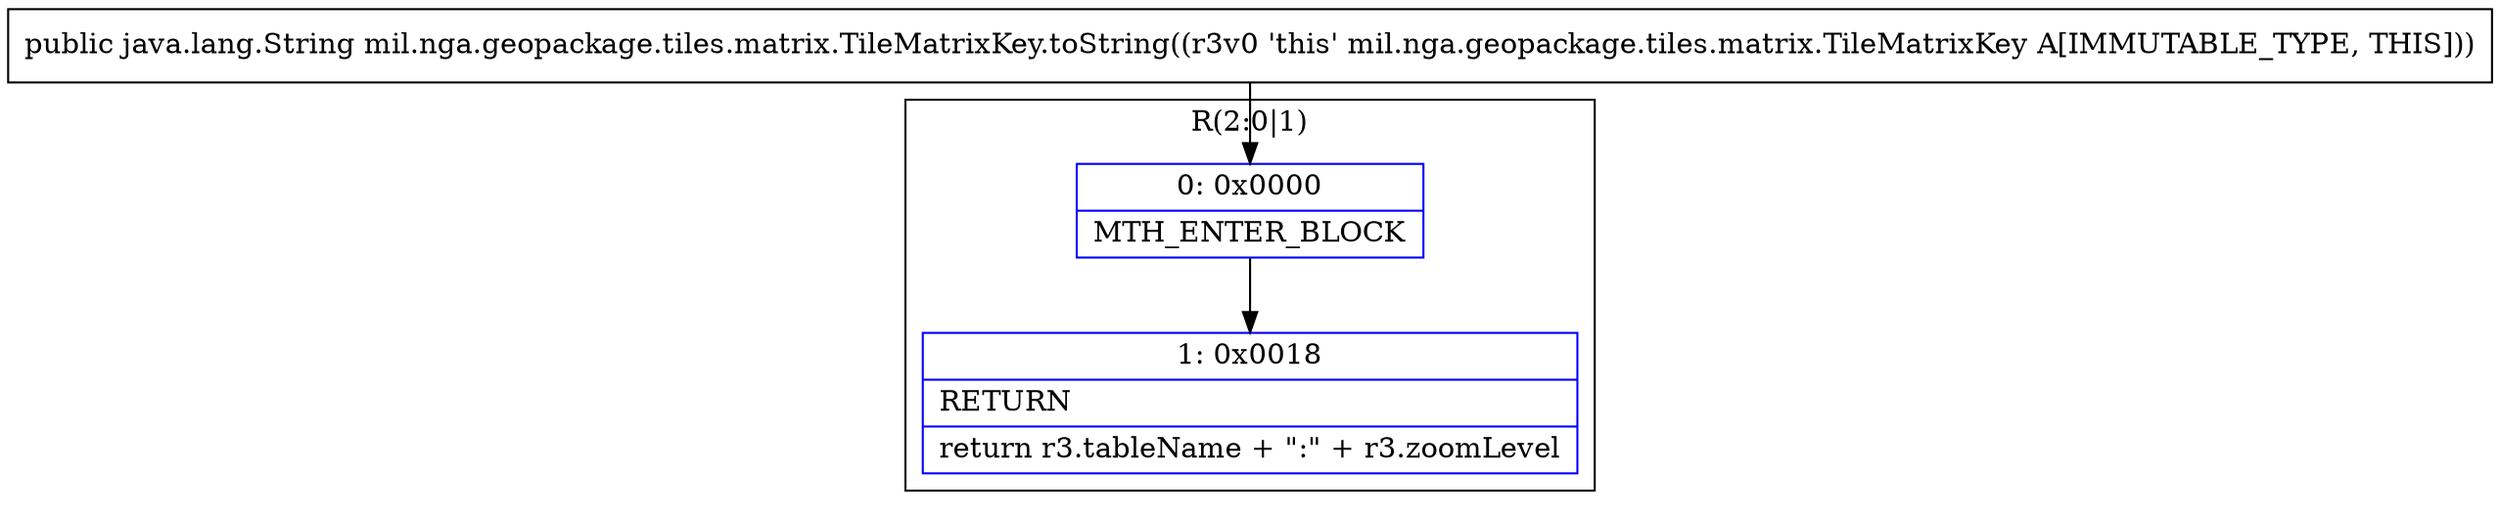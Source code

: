 digraph "CFG formil.nga.geopackage.tiles.matrix.TileMatrixKey.toString()Ljava\/lang\/String;" {
subgraph cluster_Region_1386010331 {
label = "R(2:0|1)";
node [shape=record,color=blue];
Node_0 [shape=record,label="{0\:\ 0x0000|MTH_ENTER_BLOCK\l}"];
Node_1 [shape=record,label="{1\:\ 0x0018|RETURN\l|return r3.tableName + \":\" + r3.zoomLevel\l}"];
}
MethodNode[shape=record,label="{public java.lang.String mil.nga.geopackage.tiles.matrix.TileMatrixKey.toString((r3v0 'this' mil.nga.geopackage.tiles.matrix.TileMatrixKey A[IMMUTABLE_TYPE, THIS])) }"];
MethodNode -> Node_0;
Node_0 -> Node_1;
}


